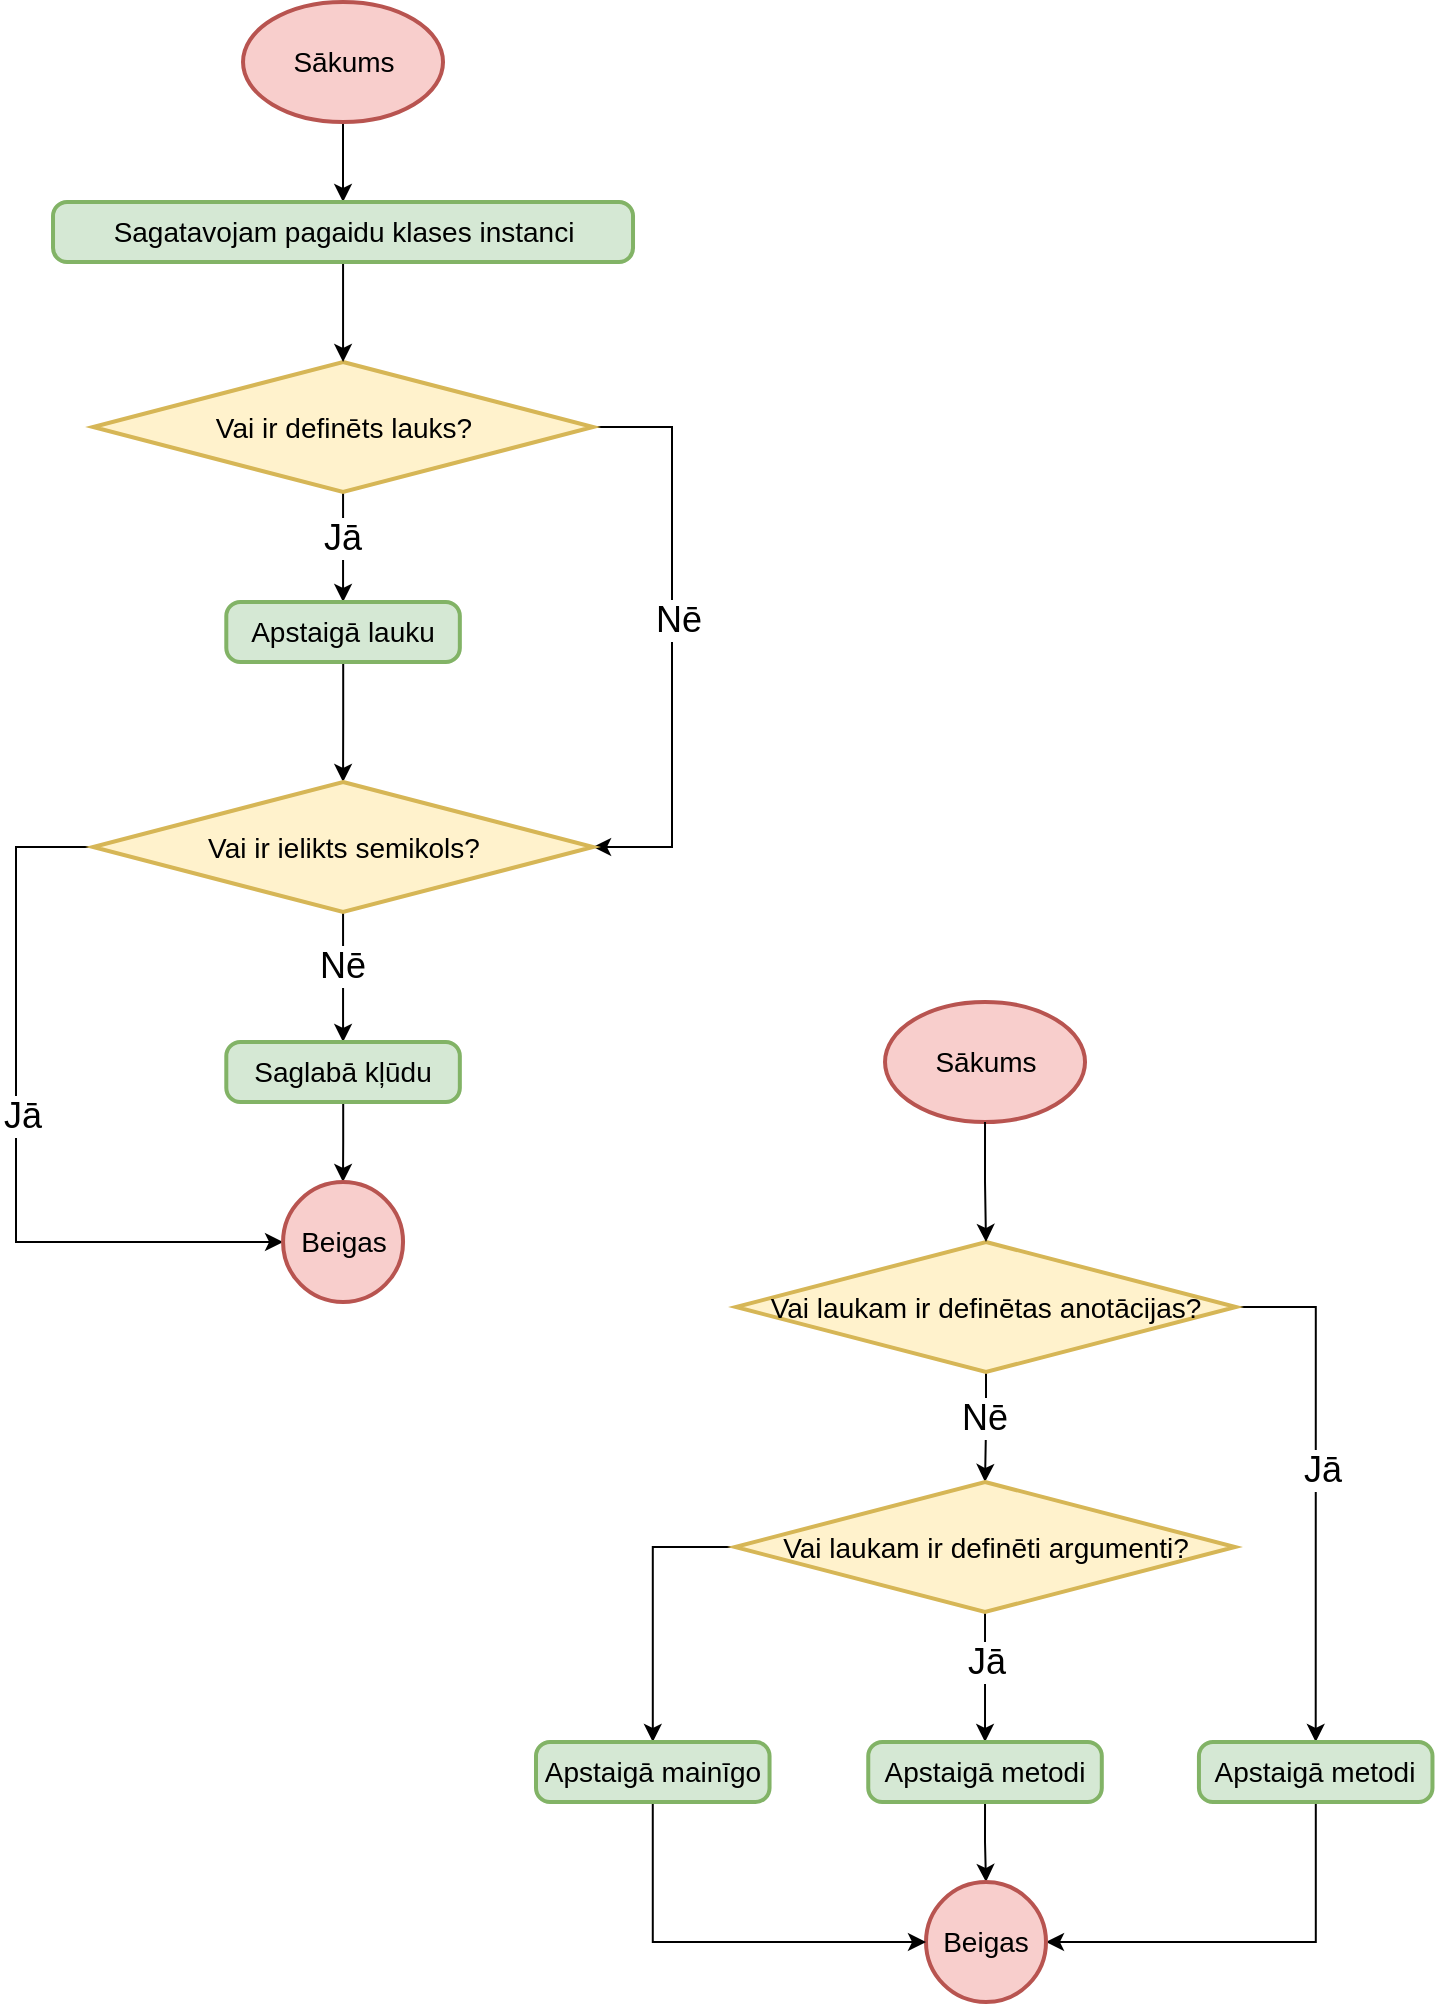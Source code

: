 <mxfile version="15.4.0" type="device" pages="5"><diagram id="VfpkeYaBRpsjUChvsiUq" name="Lauka kompilēsana"><mxGraphModel dx="-1978" dy="822" grid="1" gridSize="10" guides="1" tooltips="1" connect="1" arrows="1" fold="1" page="1" pageScale="1" pageWidth="850" pageHeight="1100" math="0" shadow="0"><root><mxCell id="N8_W17MUx0Ws4Tv6fF7U-0"/><mxCell id="N8_W17MUx0Ws4Tv6fF7U-1" parent="N8_W17MUx0Ws4Tv6fF7U-0"/><mxCell id="IYj_dqUAgwIzkXClcTaX-0" style="edgeStyle=orthogonalEdgeStyle;rounded=0;orthogonalLoop=1;jettySize=auto;html=1;entryX=0.5;entryY=0;entryDx=0;entryDy=0;" parent="N8_W17MUx0Ws4Tv6fF7U-1" source="IYj_dqUAgwIzkXClcTaX-1" target="IYj_dqUAgwIzkXClcTaX-9" edge="1"><mxGeometry relative="1" as="geometry"><mxPoint x="3618.5" y="130" as="targetPoint"/></mxGeometry></mxCell><mxCell id="IYj_dqUAgwIzkXClcTaX-1" value="Sākums" style="strokeWidth=2;html=1;shape=mxgraph.flowchart.start_1;whiteSpace=wrap;fontSize=14;fillColor=#f8cecc;strokeColor=#b85450;" parent="N8_W17MUx0Ws4Tv6fF7U-1" vertex="1"><mxGeometry x="3573.51" y="30" width="100" height="60" as="geometry"/></mxCell><mxCell id="IYj_dqUAgwIzkXClcTaX-2" style="edgeStyle=orthogonalEdgeStyle;rounded=0;orthogonalLoop=1;jettySize=auto;html=1;exitX=1;exitY=0.5;exitDx=0;exitDy=0;exitPerimeter=0;entryX=1;entryY=0.5;entryDx=0;entryDy=0;entryPerimeter=0;" parent="N8_W17MUx0Ws4Tv6fF7U-1" source="IYj_dqUAgwIzkXClcTaX-6" target="IYj_dqUAgwIzkXClcTaX-25" edge="1"><mxGeometry relative="1" as="geometry"><mxPoint x="3788.385" y="290" as="targetPoint"/><Array as="points"><mxPoint x="3788" y="243"/><mxPoint x="3788" y="453"/></Array></mxGeometry></mxCell><mxCell id="IYj_dqUAgwIzkXClcTaX-3" value="&lt;font style=&quot;font-size: 18px&quot;&gt;Nē&lt;/font&gt;" style="edgeLabel;html=1;align=center;verticalAlign=middle;resizable=0;points=[];" parent="IYj_dqUAgwIzkXClcTaX-2" vertex="1" connectable="0"><mxGeometry x="-0.069" y="1" relative="1" as="geometry"><mxPoint x="2" y="1" as="offset"/></mxGeometry></mxCell><mxCell id="IYj_dqUAgwIzkXClcTaX-4" style="edgeStyle=orthogonalEdgeStyle;rounded=0;orthogonalLoop=1;jettySize=auto;html=1;entryX=0.5;entryY=0;entryDx=0;entryDy=0;exitX=0.5;exitY=1;exitDx=0;exitDy=0;exitPerimeter=0;" parent="N8_W17MUx0Ws4Tv6fF7U-1" source="IYj_dqUAgwIzkXClcTaX-6" target="IYj_dqUAgwIzkXClcTaX-15" edge="1"><mxGeometry relative="1" as="geometry"><mxPoint x="3623.52" y="370" as="targetPoint"/></mxGeometry></mxCell><mxCell id="IYj_dqUAgwIzkXClcTaX-5" value="&lt;font style=&quot;font-size: 18px&quot;&gt;Jā&lt;/font&gt;" style="edgeLabel;html=1;align=center;verticalAlign=middle;resizable=0;points=[];" parent="IYj_dqUAgwIzkXClcTaX-4" vertex="1" connectable="0"><mxGeometry x="-0.307" y="-2" relative="1" as="geometry"><mxPoint x="1" y="4" as="offset"/></mxGeometry></mxCell><mxCell id="IYj_dqUAgwIzkXClcTaX-6" value="Vai ir definēts lauks?" style="strokeWidth=2;html=1;shape=mxgraph.flowchart.decision;whiteSpace=wrap;fontSize=14;fillColor=#fff2cc;strokeColor=#d6b656;" parent="N8_W17MUx0Ws4Tv6fF7U-1" vertex="1"><mxGeometry x="3498.53" y="210" width="250" height="65" as="geometry"/></mxCell><mxCell id="IYj_dqUAgwIzkXClcTaX-8" style="edgeStyle=orthogonalEdgeStyle;rounded=0;orthogonalLoop=1;jettySize=auto;html=1;entryX=0.5;entryY=0;entryDx=0;entryDy=0;fontSize=18;entryPerimeter=0;" parent="N8_W17MUx0Ws4Tv6fF7U-1" source="IYj_dqUAgwIzkXClcTaX-9" target="IYj_dqUAgwIzkXClcTaX-6" edge="1"><mxGeometry relative="1" as="geometry"><mxPoint x="3623.515" y="210" as="targetPoint"/></mxGeometry></mxCell><mxCell id="IYj_dqUAgwIzkXClcTaX-9" value="Sagatavojam pagaidu klases instanci" style="rounded=1;whiteSpace=wrap;html=1;absoluteArcSize=1;arcSize=14;strokeWidth=2;fontSize=14;fillColor=#d5e8d4;strokeColor=#82b366;" parent="N8_W17MUx0Ws4Tv6fF7U-1" vertex="1"><mxGeometry x="3478.51" y="130" width="290" height="30" as="geometry"/></mxCell><mxCell id="IYj_dqUAgwIzkXClcTaX-14" style="edgeStyle=orthogonalEdgeStyle;rounded=0;orthogonalLoop=1;jettySize=auto;html=1;entryX=0.5;entryY=0;entryDx=0;entryDy=0;fontSize=18;entryPerimeter=0;" parent="N8_W17MUx0Ws4Tv6fF7U-1" source="IYj_dqUAgwIzkXClcTaX-15" target="IYj_dqUAgwIzkXClcTaX-25" edge="1"><mxGeometry relative="1" as="geometry"><mxPoint x="3623.51" y="510" as="targetPoint"/></mxGeometry></mxCell><mxCell id="IYj_dqUAgwIzkXClcTaX-15" value="Apstaigā lauku" style="rounded=1;whiteSpace=wrap;html=1;absoluteArcSize=1;arcSize=14;strokeWidth=2;fontSize=14;fillColor=#d5e8d4;strokeColor=#82b366;" parent="N8_W17MUx0Ws4Tv6fF7U-1" vertex="1"><mxGeometry x="3565.15" y="330" width="116.77" height="30" as="geometry"/></mxCell><mxCell id="IYj_dqUAgwIzkXClcTaX-21" style="edgeStyle=orthogonalEdgeStyle;rounded=0;orthogonalLoop=1;jettySize=auto;html=1;exitX=0;exitY=0.5;exitDx=0;exitDy=0;exitPerimeter=0;entryX=0;entryY=0.5;entryDx=0;entryDy=0;entryPerimeter=0;" parent="N8_W17MUx0Ws4Tv6fF7U-1" source="IYj_dqUAgwIzkXClcTaX-25" target="IYj_dqUAgwIzkXClcTaX-35" edge="1"><mxGeometry relative="1" as="geometry"><mxPoint x="3911.26" y="550" as="targetPoint"/><Array as="points"><mxPoint x="3460" y="453"/><mxPoint x="3460" y="650"/></Array></mxGeometry></mxCell><mxCell id="IYj_dqUAgwIzkXClcTaX-22" value="&lt;font style=&quot;font-size: 18px&quot;&gt;Jā&lt;/font&gt;" style="edgeLabel;html=1;align=center;verticalAlign=middle;resizable=0;points=[];" parent="IYj_dqUAgwIzkXClcTaX-21" vertex="1" connectable="0"><mxGeometry x="-0.069" y="1" relative="1" as="geometry"><mxPoint x="2" y="1" as="offset"/></mxGeometry></mxCell><mxCell id="IYj_dqUAgwIzkXClcTaX-23" style="edgeStyle=orthogonalEdgeStyle;rounded=0;orthogonalLoop=1;jettySize=auto;html=1;entryX=0.5;entryY=0;entryDx=0;entryDy=0;exitX=0.5;exitY=1;exitDx=0;exitDy=0;exitPerimeter=0;" parent="N8_W17MUx0Ws4Tv6fF7U-1" source="IYj_dqUAgwIzkXClcTaX-25" target="IYj_dqUAgwIzkXClcTaX-27" edge="1"><mxGeometry relative="1" as="geometry"><mxPoint x="3623.535" y="540" as="targetPoint"/></mxGeometry></mxCell><mxCell id="IYj_dqUAgwIzkXClcTaX-24" value="&lt;font style=&quot;font-size: 18px&quot;&gt;Nē&lt;/font&gt;" style="edgeLabel;html=1;align=center;verticalAlign=middle;resizable=0;points=[];" parent="IYj_dqUAgwIzkXClcTaX-23" vertex="1" connectable="0"><mxGeometry x="-0.307" y="-2" relative="1" as="geometry"><mxPoint x="1" y="4" as="offset"/></mxGeometry></mxCell><mxCell id="IYj_dqUAgwIzkXClcTaX-25" value="Vai ir ielikts semikols?" style="strokeWidth=2;html=1;shape=mxgraph.flowchart.decision;whiteSpace=wrap;fontSize=14;fillColor=#fff2cc;strokeColor=#d6b656;" parent="N8_W17MUx0Ws4Tv6fF7U-1" vertex="1"><mxGeometry x="3498.53" y="420" width="250" height="65" as="geometry"/></mxCell><mxCell id="ddwvF0W6HJ9DSonJFPrq-2" style="edgeStyle=orthogonalEdgeStyle;rounded=0;orthogonalLoop=1;jettySize=auto;html=1;" parent="N8_W17MUx0Ws4Tv6fF7U-1" source="IYj_dqUAgwIzkXClcTaX-27" target="IYj_dqUAgwIzkXClcTaX-35" edge="1"><mxGeometry relative="1" as="geometry"/></mxCell><mxCell id="IYj_dqUAgwIzkXClcTaX-27" value="Saglabā kļūdu" style="rounded=1;whiteSpace=wrap;html=1;absoluteArcSize=1;arcSize=14;strokeWidth=2;fontSize=14;fillColor=#d5e8d4;strokeColor=#82b366;" parent="N8_W17MUx0Ws4Tv6fF7U-1" vertex="1"><mxGeometry x="3565.15" y="550" width="116.77" height="30" as="geometry"/></mxCell><mxCell id="IYj_dqUAgwIzkXClcTaX-35" value="Beigas" style="strokeWidth=2;html=1;shape=mxgraph.flowchart.start_2;whiteSpace=wrap;fontSize=14;fillColor=#f8cecc;strokeColor=#b85450;" parent="N8_W17MUx0Ws4Tv6fF7U-1" vertex="1"><mxGeometry x="3593.53" y="620" width="60" height="60" as="geometry"/></mxCell><mxCell id="etGSh2S-BoAjLmVLvle6-0" value="Sākums" style="strokeWidth=2;html=1;shape=mxgraph.flowchart.start_1;whiteSpace=wrap;fontSize=14;fillColor=#f8cecc;strokeColor=#b85450;" parent="N8_W17MUx0Ws4Tv6fF7U-1" vertex="1"><mxGeometry x="3894.51" y="530" width="100" height="60" as="geometry"/></mxCell><mxCell id="etGSh2S-BoAjLmVLvle6-1" style="edgeStyle=orthogonalEdgeStyle;rounded=0;orthogonalLoop=1;jettySize=auto;html=1;exitX=1;exitY=0.5;exitDx=0;exitDy=0;exitPerimeter=0;entryX=0.5;entryY=0;entryDx=0;entryDy=0;" parent="N8_W17MUx0Ws4Tv6fF7U-1" source="etGSh2S-BoAjLmVLvle6-5" target="etGSh2S-BoAjLmVLvle6-9" edge="1"><mxGeometry relative="1" as="geometry"><mxPoint x="4232.73" y="780" as="targetPoint"/><Array as="points"><mxPoint x="4109.47" y="683"/></Array></mxGeometry></mxCell><mxCell id="etGSh2S-BoAjLmVLvle6-2" value="&lt;font style=&quot;font-size: 18px&quot;&gt;Jā&lt;/font&gt;" style="edgeLabel;html=1;align=center;verticalAlign=middle;resizable=0;points=[];" parent="etGSh2S-BoAjLmVLvle6-1" vertex="1" connectable="0"><mxGeometry x="-0.069" y="1" relative="1" as="geometry"><mxPoint x="2" y="1" as="offset"/></mxGeometry></mxCell><mxCell id="etGSh2S-BoAjLmVLvle6-3" style="edgeStyle=orthogonalEdgeStyle;rounded=0;orthogonalLoop=1;jettySize=auto;html=1;entryX=0.5;entryY=0;entryDx=0;entryDy=0;exitX=0.5;exitY=1;exitDx=0;exitDy=0;exitPerimeter=0;entryPerimeter=0;" parent="N8_W17MUx0Ws4Tv6fF7U-1" source="etGSh2S-BoAjLmVLvle6-5" target="etGSh2S-BoAjLmVLvle6-13" edge="1"><mxGeometry relative="1" as="geometry"><mxPoint x="3945.005" y="770" as="targetPoint"/></mxGeometry></mxCell><mxCell id="etGSh2S-BoAjLmVLvle6-4" value="&lt;font style=&quot;font-size: 18px&quot;&gt;Nē&lt;/font&gt;" style="edgeLabel;html=1;align=center;verticalAlign=middle;resizable=0;points=[];" parent="etGSh2S-BoAjLmVLvle6-3" vertex="1" connectable="0"><mxGeometry x="-0.307" y="-2" relative="1" as="geometry"><mxPoint x="1" y="4" as="offset"/></mxGeometry></mxCell><mxCell id="etGSh2S-BoAjLmVLvle6-5" value="Vai laukam ir definētas anotācijas?" style="strokeWidth=2;html=1;shape=mxgraph.flowchart.decision;whiteSpace=wrap;fontSize=14;fillColor=#fff2cc;strokeColor=#d6b656;" parent="N8_W17MUx0Ws4Tv6fF7U-1" vertex="1"><mxGeometry x="3820" y="650" width="250" height="65" as="geometry"/></mxCell><mxCell id="etGSh2S-BoAjLmVLvle6-6" style="edgeStyle=orthogonalEdgeStyle;rounded=0;orthogonalLoop=1;jettySize=auto;html=1;entryX=0.5;entryY=0;entryDx=0;entryDy=0;fontSize=18;entryPerimeter=0;exitX=0.5;exitY=1;exitDx=0;exitDy=0;exitPerimeter=0;" parent="N8_W17MUx0Ws4Tv6fF7U-1" source="etGSh2S-BoAjLmVLvle6-0" target="etGSh2S-BoAjLmVLvle6-5" edge="1"><mxGeometry relative="1" as="geometry"><mxPoint x="3944.515" y="710" as="targetPoint"/><mxPoint x="3944.53" y="660" as="sourcePoint"/></mxGeometry></mxCell><mxCell id="etGSh2S-BoAjLmVLvle6-7" style="edgeStyle=orthogonalEdgeStyle;rounded=0;orthogonalLoop=1;jettySize=auto;html=1;entryX=0.5;entryY=0;entryDx=0;entryDy=0;fontSize=18;entryPerimeter=0;exitX=0.5;exitY=1;exitDx=0;exitDy=0;" parent="N8_W17MUx0Ws4Tv6fF7U-1" source="etGSh2S-BoAjLmVLvle6-14" target="etGSh2S-BoAjLmVLvle6-10" edge="1"><mxGeometry relative="1" as="geometry"><mxPoint x="3945" y="860" as="targetPoint"/><mxPoint x="3945" y="980" as="sourcePoint"/></mxGeometry></mxCell><mxCell id="etGSh2S-BoAjLmVLvle6-8" style="edgeStyle=orthogonalEdgeStyle;rounded=0;orthogonalLoop=1;jettySize=auto;html=1;entryX=1;entryY=0.5;entryDx=0;entryDy=0;entryPerimeter=0;" parent="N8_W17MUx0Ws4Tv6fF7U-1" source="etGSh2S-BoAjLmVLvle6-9" target="etGSh2S-BoAjLmVLvle6-10" edge="1"><mxGeometry relative="1" as="geometry"><Array as="points"><mxPoint x="4110" y="1000"/></Array></mxGeometry></mxCell><mxCell id="etGSh2S-BoAjLmVLvle6-9" value="Apstaigā metodi" style="rounded=1;whiteSpace=wrap;html=1;absoluteArcSize=1;arcSize=14;strokeWidth=2;fontSize=14;fillColor=#d5e8d4;strokeColor=#82b366;" parent="N8_W17MUx0Ws4Tv6fF7U-1" vertex="1"><mxGeometry x="4051.47" y="900" width="116.77" height="30" as="geometry"/></mxCell><mxCell id="etGSh2S-BoAjLmVLvle6-10" value="Beigas" style="strokeWidth=2;html=1;shape=mxgraph.flowchart.start_2;whiteSpace=wrap;fontSize=14;fillColor=#f8cecc;strokeColor=#b85450;" parent="N8_W17MUx0Ws4Tv6fF7U-1" vertex="1"><mxGeometry x="3915.0" y="970" width="60" height="60" as="geometry"/></mxCell><mxCell id="etGSh2S-BoAjLmVLvle6-11" style="edgeStyle=orthogonalEdgeStyle;rounded=0;orthogonalLoop=1;jettySize=auto;html=1;entryX=0.5;entryY=0;entryDx=0;entryDy=0;" parent="N8_W17MUx0Ws4Tv6fF7U-1" source="etGSh2S-BoAjLmVLvle6-13" target="etGSh2S-BoAjLmVLvle6-14" edge="1"><mxGeometry relative="1" as="geometry"/></mxCell><mxCell id="etGSh2S-BoAjLmVLvle6-12" style="edgeStyle=orthogonalEdgeStyle;rounded=0;orthogonalLoop=1;jettySize=auto;html=1;exitX=0;exitY=0.5;exitDx=0;exitDy=0;exitPerimeter=0;" parent="N8_W17MUx0Ws4Tv6fF7U-1" source="etGSh2S-BoAjLmVLvle6-13" target="etGSh2S-BoAjLmVLvle6-17" edge="1"><mxGeometry relative="1" as="geometry"/></mxCell><mxCell id="etGSh2S-BoAjLmVLvle6-13" value="Vai laukam ir definēti argumenti?" style="strokeWidth=2;html=1;shape=mxgraph.flowchart.decision;whiteSpace=wrap;fontSize=14;fillColor=#fff2cc;strokeColor=#d6b656;" parent="N8_W17MUx0Ws4Tv6fF7U-1" vertex="1"><mxGeometry x="3819.51" y="770" width="250" height="65" as="geometry"/></mxCell><mxCell id="etGSh2S-BoAjLmVLvle6-14" value="Apstaigā metodi" style="rounded=1;whiteSpace=wrap;html=1;absoluteArcSize=1;arcSize=14;strokeWidth=2;fontSize=14;fillColor=#d5e8d4;strokeColor=#82b366;" parent="N8_W17MUx0Ws4Tv6fF7U-1" vertex="1"><mxGeometry x="3886.13" y="900" width="116.77" height="30" as="geometry"/></mxCell><mxCell id="etGSh2S-BoAjLmVLvle6-15" value="&lt;font style=&quot;font-size: 18px&quot;&gt;Jā&lt;/font&gt;" style="edgeLabel;html=1;align=center;verticalAlign=middle;resizable=0;points=[];" parent="N8_W17MUx0Ws4Tv6fF7U-1" vertex="1" connectable="0"><mxGeometry x="3944.509" y="860.001" as="geometry"/></mxCell><mxCell id="etGSh2S-BoAjLmVLvle6-16" style="edgeStyle=orthogonalEdgeStyle;rounded=0;orthogonalLoop=1;jettySize=auto;html=1;exitX=0.5;exitY=1;exitDx=0;exitDy=0;entryX=0;entryY=0.5;entryDx=0;entryDy=0;entryPerimeter=0;" parent="N8_W17MUx0Ws4Tv6fF7U-1" source="etGSh2S-BoAjLmVLvle6-17" target="etGSh2S-BoAjLmVLvle6-10" edge="1"><mxGeometry relative="1" as="geometry"/></mxCell><mxCell id="etGSh2S-BoAjLmVLvle6-17" value="Apstaigā mainīgo" style="rounded=1;whiteSpace=wrap;html=1;absoluteArcSize=1;arcSize=14;strokeWidth=2;fontSize=14;fillColor=#d5e8d4;strokeColor=#82b366;" parent="N8_W17MUx0Ws4Tv6fF7U-1" vertex="1"><mxGeometry x="3720.0" y="900" width="116.77" height="30" as="geometry"/></mxCell></root></mxGraphModel></diagram><diagram id="cCYRJ-Gdk_vwt4dx-m6j" name="Mainīgā kompilēšana"><mxGraphModel dx="-2376" dy="592" grid="1" gridSize="10" guides="1" tooltips="1" connect="1" arrows="1" fold="1" page="1" pageScale="1" pageWidth="850" pageHeight="1100" math="0" shadow="0"><root><mxCell id="tSKxC5YBfHMyLhyc6uKq-0"/><mxCell id="tSKxC5YBfHMyLhyc6uKq-1" parent="tSKxC5YBfHMyLhyc6uKq-0"/><mxCell id="SIXrwaPNDsJRimVEW6FB-0" style="edgeStyle=orthogonalEdgeStyle;rounded=0;orthogonalLoop=1;jettySize=auto;html=1;entryX=0.5;entryY=0;entryDx=0;entryDy=0;" parent="tSKxC5YBfHMyLhyc6uKq-1" source="SIXrwaPNDsJRimVEW6FB-1" target="SIXrwaPNDsJRimVEW6FB-8" edge="1"><mxGeometry relative="1" as="geometry"><mxPoint x="3748.5" y="150" as="targetPoint"/></mxGeometry></mxCell><mxCell id="SIXrwaPNDsJRimVEW6FB-1" value="Sākums" style="strokeWidth=2;html=1;shape=mxgraph.flowchart.start_1;whiteSpace=wrap;fontSize=14;fillColor=#f8cecc;strokeColor=#b85450;" parent="tSKxC5YBfHMyLhyc6uKq-1" vertex="1"><mxGeometry x="3703.51" y="50" width="100" height="60" as="geometry"/></mxCell><mxCell id="SIXrwaPNDsJRimVEW6FB-2" style="edgeStyle=orthogonalEdgeStyle;rounded=0;orthogonalLoop=1;jettySize=auto;html=1;exitX=1;exitY=0.5;exitDx=0;exitDy=0;exitPerimeter=0;entryX=0.5;entryY=0;entryDx=0;entryDy=0;" parent="tSKxC5YBfHMyLhyc6uKq-1" source="SIXrwaPNDsJRimVEW6FB-6" target="SIXrwaPNDsJRimVEW6FB-12" edge="1"><mxGeometry relative="1" as="geometry"><mxPoint x="4041.26" y="360" as="targetPoint"/><Array as="points"><mxPoint x="3984" y="263"/></Array></mxGeometry></mxCell><mxCell id="SIXrwaPNDsJRimVEW6FB-3" value="&lt;font style=&quot;font-size: 18px&quot;&gt;Jā&lt;/font&gt;" style="edgeLabel;html=1;align=center;verticalAlign=middle;resizable=0;points=[];" parent="SIXrwaPNDsJRimVEW6FB-2" vertex="1" connectable="0"><mxGeometry x="-0.069" y="1" relative="1" as="geometry"><mxPoint x="2" y="1" as="offset"/></mxGeometry></mxCell><mxCell id="SIXrwaPNDsJRimVEW6FB-4" style="edgeStyle=orthogonalEdgeStyle;rounded=0;orthogonalLoop=1;jettySize=auto;html=1;entryX=0.5;entryY=0;entryDx=0;entryDy=0;exitX=0.5;exitY=1;exitDx=0;exitDy=0;exitPerimeter=0;entryPerimeter=0;" parent="tSKxC5YBfHMyLhyc6uKq-1" source="SIXrwaPNDsJRimVEW6FB-6" target="SIXrwaPNDsJRimVEW6FB-17" edge="1"><mxGeometry relative="1" as="geometry"><mxPoint x="3753.535" y="350" as="targetPoint"/></mxGeometry></mxCell><mxCell id="SIXrwaPNDsJRimVEW6FB-5" value="&lt;font style=&quot;font-size: 18px&quot;&gt;Nē&lt;/font&gt;" style="edgeLabel;html=1;align=center;verticalAlign=middle;resizable=0;points=[];" parent="SIXrwaPNDsJRimVEW6FB-4" vertex="1" connectable="0"><mxGeometry x="-0.307" y="-2" relative="1" as="geometry"><mxPoint x="1" y="4" as="offset"/></mxGeometry></mxCell><mxCell id="SIXrwaPNDsJRimVEW6FB-6" value="Vai mainīgajam ir aizsardzība" style="strokeWidth=2;html=1;shape=mxgraph.flowchart.decision;whiteSpace=wrap;fontSize=14;fillColor=#fff2cc;strokeColor=#d6b656;" parent="tSKxC5YBfHMyLhyc6uKq-1" vertex="1"><mxGeometry x="3628.53" y="230" width="250" height="65" as="geometry"/></mxCell><mxCell id="SIXrwaPNDsJRimVEW6FB-7" style="edgeStyle=orthogonalEdgeStyle;rounded=0;orthogonalLoop=1;jettySize=auto;html=1;entryX=0.5;entryY=0;entryDx=0;entryDy=0;fontSize=18;entryPerimeter=0;" parent="tSKxC5YBfHMyLhyc6uKq-1" source="SIXrwaPNDsJRimVEW6FB-8" target="SIXrwaPNDsJRimVEW6FB-6" edge="1"><mxGeometry relative="1" as="geometry"><mxPoint x="3753.515" y="230" as="targetPoint"/></mxGeometry></mxCell><mxCell id="SIXrwaPNDsJRimVEW6FB-8" value="Sagatavojam pagaidu mainīgā instanci" style="rounded=1;whiteSpace=wrap;html=1;absoluteArcSize=1;arcSize=14;strokeWidth=2;fontSize=14;fillColor=#d5e8d4;strokeColor=#82b366;" parent="tSKxC5YBfHMyLhyc6uKq-1" vertex="1"><mxGeometry x="3608.51" y="150" width="290" height="30" as="geometry"/></mxCell><mxCell id="SIXrwaPNDsJRimVEW6FB-11" style="edgeStyle=orthogonalEdgeStyle;rounded=0;orthogonalLoop=1;jettySize=auto;html=1;entryX=0.5;entryY=0;entryDx=0;entryDy=0;entryPerimeter=0;exitX=0.5;exitY=1;exitDx=0;exitDy=0;" parent="tSKxC5YBfHMyLhyc6uKq-1" source="SIXrwaPNDsJRimVEW6FB-12" target="SIXrwaPNDsJRimVEW6FB-17" edge="1"><mxGeometry relative="1" as="geometry"><Array as="points"><mxPoint x="3984" y="360"/><mxPoint x="3754" y="360"/></Array><mxPoint x="3984" y="350" as="sourcePoint"/></mxGeometry></mxCell><mxCell id="SIXrwaPNDsJRimVEW6FB-12" value="Mainīgajā saglabā aizsardzību" style="rounded=1;whiteSpace=wrap;html=1;absoluteArcSize=1;arcSize=14;strokeWidth=2;fontSize=14;fillColor=#d5e8d4;strokeColor=#82b366;" parent="tSKxC5YBfHMyLhyc6uKq-1" vertex="1"><mxGeometry x="3878.53" y="310" width="210" height="30" as="geometry"/></mxCell><mxCell id="SIXrwaPNDsJRimVEW6FB-13" style="edgeStyle=orthogonalEdgeStyle;rounded=0;orthogonalLoop=1;jettySize=auto;html=1;exitX=1;exitY=0.5;exitDx=0;exitDy=0;exitPerimeter=0;entryX=0.5;entryY=0;entryDx=0;entryDy=0;" parent="tSKxC5YBfHMyLhyc6uKq-1" source="SIXrwaPNDsJRimVEW6FB-17" target="SIXrwaPNDsJRimVEW6FB-21" edge="1"><mxGeometry relative="1" as="geometry"><mxPoint x="4041.26" y="570" as="targetPoint"/><Array as="points"><mxPoint x="4098" y="413"/></Array></mxGeometry></mxCell><mxCell id="SIXrwaPNDsJRimVEW6FB-14" value="&lt;font style=&quot;font-size: 18px&quot;&gt;Nē&lt;/font&gt;" style="edgeLabel;html=1;align=center;verticalAlign=middle;resizable=0;points=[];" parent="SIXrwaPNDsJRimVEW6FB-13" vertex="1" connectable="0"><mxGeometry x="-0.069" y="1" relative="1" as="geometry"><mxPoint x="2" y="1" as="offset"/></mxGeometry></mxCell><mxCell id="SIXrwaPNDsJRimVEW6FB-15" style="edgeStyle=orthogonalEdgeStyle;rounded=0;orthogonalLoop=1;jettySize=auto;html=1;entryX=0.5;entryY=0;entryDx=0;entryDy=0;exitX=0.5;exitY=1;exitDx=0;exitDy=0;exitPerimeter=0;entryPerimeter=0;" parent="tSKxC5YBfHMyLhyc6uKq-1" source="SIXrwaPNDsJRimVEW6FB-17" target="cN81WGP_4U2iu7VfM94p-0" edge="1"><mxGeometry relative="1" as="geometry"><mxPoint x="3753.535" y="520" as="targetPoint"/></mxGeometry></mxCell><mxCell id="SIXrwaPNDsJRimVEW6FB-16" value="&lt;font style=&quot;font-size: 18px&quot;&gt;Jā&lt;/font&gt;" style="edgeLabel;html=1;align=center;verticalAlign=middle;resizable=0;points=[];" parent="SIXrwaPNDsJRimVEW6FB-15" vertex="1" connectable="0"><mxGeometry x="-0.307" y="-2" relative="1" as="geometry"><mxPoint x="1" y="4" as="offset"/></mxGeometry></mxCell><mxCell id="SIXrwaPNDsJRimVEW6FB-17" value="Vai mainīgajam ir definēts datu tips un/vai vārds?" style="strokeWidth=2;html=1;shape=mxgraph.flowchart.decision;whiteSpace=wrap;fontSize=14;fillColor=#fff2cc;strokeColor=#d6b656;" parent="tSKxC5YBfHMyLhyc6uKq-1" vertex="1"><mxGeometry x="3628.51" y="380" width="250" height="65" as="geometry"/></mxCell><mxCell id="SIXrwaPNDsJRimVEW6FB-18" style="edgeStyle=orthogonalEdgeStyle;rounded=0;orthogonalLoop=1;jettySize=auto;html=1;entryX=0.5;entryY=0;entryDx=0;entryDy=0;" parent="tSKxC5YBfHMyLhyc6uKq-1" target="cN81WGP_4U2iu7VfM94p-3" edge="1"><mxGeometry relative="1" as="geometry"><mxPoint x="3753.6" y="550" as="sourcePoint"/></mxGeometry></mxCell><mxCell id="SIXrwaPNDsJRimVEW6FB-20" style="edgeStyle=orthogonalEdgeStyle;rounded=0;orthogonalLoop=1;jettySize=auto;html=1;entryX=1;entryY=0.5;entryDx=0;entryDy=0;exitX=0.5;exitY=1;exitDx=0;exitDy=0;" parent="tSKxC5YBfHMyLhyc6uKq-1" source="SIXrwaPNDsJRimVEW6FB-21" target="SIXrwaPNDsJRimVEW6FB-23" edge="1"><mxGeometry relative="1" as="geometry"/></mxCell><mxCell id="SIXrwaPNDsJRimVEW6FB-21" value="Saglabā kļūdu" style="rounded=1;whiteSpace=wrap;html=1;absoluteArcSize=1;arcSize=14;strokeWidth=2;fontSize=14;fillColor=#d5e8d4;strokeColor=#82b366;" parent="tSKxC5YBfHMyLhyc6uKq-1" vertex="1"><mxGeometry x="4040.0" y="700" width="116.77" height="30" as="geometry"/></mxCell><mxCell id="SIXrwaPNDsJRimVEW6FB-22" style="edgeStyle=orthogonalEdgeStyle;rounded=0;orthogonalLoop=1;jettySize=auto;html=1;entryX=0.5;entryY=0;entryDx=0;entryDy=0;entryPerimeter=0;" parent="tSKxC5YBfHMyLhyc6uKq-1" source="SIXrwaPNDsJRimVEW6FB-23" target="SIXrwaPNDsJRimVEW6FB-24" edge="1"><mxGeometry relative="1" as="geometry"/></mxCell><mxCell id="SIXrwaPNDsJRimVEW6FB-23" value="Klasē saglabājam mainīgo" style="rounded=1;whiteSpace=wrap;html=1;absoluteArcSize=1;arcSize=14;strokeWidth=2;fontSize=14;fillColor=#d5e8d4;strokeColor=#82b366;" parent="tSKxC5YBfHMyLhyc6uKq-1" vertex="1"><mxGeometry x="3653.53" y="920" width="200" height="30" as="geometry"/></mxCell><mxCell id="SIXrwaPNDsJRimVEW6FB-24" value="Beigas" style="strokeWidth=2;html=1;shape=mxgraph.flowchart.start_2;whiteSpace=wrap;fontSize=14;fillColor=#f8cecc;strokeColor=#b85450;" parent="tSKxC5YBfHMyLhyc6uKq-1" vertex="1"><mxGeometry x="3723.53" y="990" width="60" height="60" as="geometry"/></mxCell><mxCell id="cN81WGP_4U2iu7VfM94p-10" style="edgeStyle=orthogonalEdgeStyle;rounded=0;orthogonalLoop=1;jettySize=auto;html=1;entryX=0.5;entryY=0;entryDx=0;entryDy=0;" parent="tSKxC5YBfHMyLhyc6uKq-1" source="cN81WGP_4U2iu7VfM94p-0" target="cN81WGP_4U2iu7VfM94p-9" edge="1"><mxGeometry relative="1" as="geometry"/></mxCell><mxCell id="cN81WGP_4U2iu7VfM94p-0" value="Vai mainīgajam ir definēts datu tips?" style="strokeWidth=2;html=1;shape=mxgraph.flowchart.decision;whiteSpace=wrap;fontSize=14;fillColor=#fff2cc;strokeColor=#d6b656;" parent="tSKxC5YBfHMyLhyc6uKq-1" vertex="1"><mxGeometry x="3628.53" y="502.5" width="250" height="65" as="geometry"/></mxCell><mxCell id="cN81WGP_4U2iu7VfM94p-7" style="edgeStyle=orthogonalEdgeStyle;rounded=0;orthogonalLoop=1;jettySize=auto;html=1;entryX=0.5;entryY=0;entryDx=0;entryDy=0;" parent="tSKxC5YBfHMyLhyc6uKq-1" source="cN81WGP_4U2iu7VfM94p-2" target="cN81WGP_4U2iu7VfM94p-6" edge="1"><mxGeometry relative="1" as="geometry"/></mxCell><mxCell id="cN81WGP_4U2iu7VfM94p-16" style="edgeStyle=orthogonalEdgeStyle;rounded=0;orthogonalLoop=1;jettySize=auto;html=1;" parent="tSKxC5YBfHMyLhyc6uKq-1" source="cN81WGP_4U2iu7VfM94p-2" target="cN81WGP_4U2iu7VfM94p-15" edge="1"><mxGeometry relative="1" as="geometry"/></mxCell><mxCell id="cN81WGP_4U2iu7VfM94p-2" value="Vai mainīgajam ir definēts vārds?" style="strokeWidth=2;html=1;shape=mxgraph.flowchart.decision;whiteSpace=wrap;fontSize=14;fillColor=#fff2cc;strokeColor=#d6b656;" parent="tSKxC5YBfHMyLhyc6uKq-1" vertex="1"><mxGeometry x="3628.51" y="710" width="250" height="65" as="geometry"/></mxCell><mxCell id="cN81WGP_4U2iu7VfM94p-5" style="edgeStyle=orthogonalEdgeStyle;rounded=0;orthogonalLoop=1;jettySize=auto;html=1;entryX=0.5;entryY=0;entryDx=0;entryDy=0;entryPerimeter=0;" parent="tSKxC5YBfHMyLhyc6uKq-1" source="cN81WGP_4U2iu7VfM94p-3" target="cN81WGP_4U2iu7VfM94p-2" edge="1"><mxGeometry relative="1" as="geometry"/></mxCell><mxCell id="cN81WGP_4U2iu7VfM94p-3" value="Apstaigā datu tipu" style="rounded=1;whiteSpace=wrap;html=1;absoluteArcSize=1;arcSize=14;strokeWidth=2;fontSize=14;fillColor=#d5e8d4;strokeColor=#82b366;" parent="tSKxC5YBfHMyLhyc6uKq-1" vertex="1"><mxGeometry x="3695.12" y="630" width="116.77" height="30" as="geometry"/></mxCell><mxCell id="cN81WGP_4U2iu7VfM94p-4" value="&lt;font style=&quot;font-size: 18px&quot;&gt;Jā&lt;/font&gt;" style="edgeLabel;html=1;align=center;verticalAlign=middle;resizable=0;points=[];" parent="tSKxC5YBfHMyLhyc6uKq-1" vertex="1" connectable="0"><mxGeometry x="3752.507" y="591.001" as="geometry"/></mxCell><mxCell id="cN81WGP_4U2iu7VfM94p-8" style="edgeStyle=orthogonalEdgeStyle;rounded=0;orthogonalLoop=1;jettySize=auto;html=1;entryX=0.5;entryY=0;entryDx=0;entryDy=0;" parent="tSKxC5YBfHMyLhyc6uKq-1" source="cN81WGP_4U2iu7VfM94p-6" target="SIXrwaPNDsJRimVEW6FB-23" edge="1"><mxGeometry relative="1" as="geometry"/></mxCell><mxCell id="cN81WGP_4U2iu7VfM94p-6" value="Apstaigā mainīgā vārdu" style="rounded=1;whiteSpace=wrap;html=1;absoluteArcSize=1;arcSize=14;strokeWidth=2;fontSize=14;fillColor=#d5e8d4;strokeColor=#82b366;" parent="tSKxC5YBfHMyLhyc6uKq-1" vertex="1"><mxGeometry x="3676.11" y="830" width="154.85" height="30" as="geometry"/></mxCell><mxCell id="cN81WGP_4U2iu7VfM94p-11" style="edgeStyle=orthogonalEdgeStyle;rounded=0;orthogonalLoop=1;jettySize=auto;html=1;entryX=0.5;entryY=0;entryDx=0;entryDy=0;entryPerimeter=0;exitX=0.5;exitY=1;exitDx=0;exitDy=0;" parent="tSKxC5YBfHMyLhyc6uKq-1" source="cN81WGP_4U2iu7VfM94p-9" target="cN81WGP_4U2iu7VfM94p-2" edge="1"><mxGeometry relative="1" as="geometry"><Array as="points"><mxPoint x="3957" y="690"/><mxPoint x="3754" y="690"/></Array></mxGeometry></mxCell><mxCell id="cN81WGP_4U2iu7VfM94p-9" value="Saglabā kļūdu" style="rounded=1;whiteSpace=wrap;html=1;absoluteArcSize=1;arcSize=14;strokeWidth=2;fontSize=14;fillColor=#d5e8d4;strokeColor=#82b366;" parent="tSKxC5YBfHMyLhyc6uKq-1" vertex="1"><mxGeometry x="3898.51" y="630" width="116.77" height="30" as="geometry"/></mxCell><mxCell id="cN81WGP_4U2iu7VfM94p-12" value="&lt;font style=&quot;font-size: 18px&quot;&gt;Jā&lt;/font&gt;" style="edgeLabel;html=1;align=center;verticalAlign=middle;resizable=0;points=[];" parent="tSKxC5YBfHMyLhyc6uKq-1" vertex="1" connectable="0"><mxGeometry x="3752.507" y="800.001" as="geometry"/></mxCell><mxCell id="cN81WGP_4U2iu7VfM94p-14" value="&lt;font style=&quot;font-size: 18px&quot;&gt;Nē&lt;/font&gt;" style="edgeLabel;html=1;align=center;verticalAlign=middle;resizable=0;points=[];" parent="tSKxC5YBfHMyLhyc6uKq-1" vertex="1" connectable="0"><mxGeometry x="3920" y="535" as="geometry"/></mxCell><mxCell id="cN81WGP_4U2iu7VfM94p-17" style="edgeStyle=orthogonalEdgeStyle;rounded=0;orthogonalLoop=1;jettySize=auto;html=1;entryX=0.5;entryY=0;entryDx=0;entryDy=0;" parent="tSKxC5YBfHMyLhyc6uKq-1" source="cN81WGP_4U2iu7VfM94p-15" target="SIXrwaPNDsJRimVEW6FB-23" edge="1"><mxGeometry relative="1" as="geometry"><Array as="points"><mxPoint x="3957" y="900"/><mxPoint x="3754" y="900"/></Array></mxGeometry></mxCell><mxCell id="cN81WGP_4U2iu7VfM94p-15" value="Saglabā kļūdu" style="rounded=1;whiteSpace=wrap;html=1;absoluteArcSize=1;arcSize=14;strokeWidth=2;fontSize=14;fillColor=#d5e8d4;strokeColor=#82b366;" parent="tSKxC5YBfHMyLhyc6uKq-1" vertex="1"><mxGeometry x="3898.51" y="830" width="116.77" height="30" as="geometry"/></mxCell><mxCell id="cN81WGP_4U2iu7VfM94p-18" value="&lt;font style=&quot;font-size: 18px&quot;&gt;Nē&lt;/font&gt;" style="edgeLabel;html=1;align=center;verticalAlign=middle;resizable=0;points=[];" parent="tSKxC5YBfHMyLhyc6uKq-1" vertex="1" connectable="0"><mxGeometry x="3920" y="742.5" as="geometry"/></mxCell></root></mxGraphModel></diagram><diagram id="cHMu_OTYDeKu39qhzpDu" name="Mainīgā/Argumenta datu tipa kompilēšana"><mxGraphModel dx="-1978" dy="822" grid="1" gridSize="10" guides="1" tooltips="1" connect="1" arrows="1" fold="1" page="1" pageScale="1" pageWidth="850" pageHeight="1100" math="0" shadow="0"><root><mxCell id="6In_YbHk3WovcrS6kAAf-0"/><mxCell id="6In_YbHk3WovcrS6kAAf-1" parent="6In_YbHk3WovcrS6kAAf-0"/><mxCell id="WijX4DO2Afg2-C8lAf_5-0" style="edgeStyle=orthogonalEdgeStyle;rounded=0;orthogonalLoop=1;jettySize=auto;html=1;entryX=0.5;entryY=0;entryDx=0;entryDy=0;" parent="6In_YbHk3WovcrS6kAAf-1" source="WijX4DO2Afg2-C8lAf_5-1" target="WijX4DO2Afg2-C8lAf_5-8" edge="1"><mxGeometry relative="1" as="geometry"><mxPoint x="3729.97" y="150" as="targetPoint"/></mxGeometry></mxCell><mxCell id="WijX4DO2Afg2-C8lAf_5-1" value="Sākums" style="strokeWidth=2;html=1;shape=mxgraph.flowchart.start_1;whiteSpace=wrap;fontSize=14;fillColor=#f8cecc;strokeColor=#b85450;" parent="6In_YbHk3WovcrS6kAAf-1" vertex="1"><mxGeometry x="3684.98" y="50" width="100" height="60" as="geometry"/></mxCell><mxCell id="WijX4DO2Afg2-C8lAf_5-2" style="edgeStyle=orthogonalEdgeStyle;rounded=0;orthogonalLoop=1;jettySize=auto;html=1;exitX=1;exitY=0.5;exitDx=0;exitDy=0;exitPerimeter=0;entryX=0.5;entryY=0;entryDx=0;entryDy=0;" parent="6In_YbHk3WovcrS6kAAf-1" source="WijX4DO2Afg2-C8lAf_5-6" target="WijX4DO2Afg2-C8lAf_5-10" edge="1"><mxGeometry relative="1" as="geometry"><mxPoint x="4022.73" y="360" as="targetPoint"/><Array as="points"><mxPoint x="3940" y="263"/></Array></mxGeometry></mxCell><mxCell id="WijX4DO2Afg2-C8lAf_5-3" value="&lt;font style=&quot;font-size: 18px&quot;&gt;Jā&lt;/font&gt;" style="edgeLabel;html=1;align=center;verticalAlign=middle;resizable=0;points=[];" parent="WijX4DO2Afg2-C8lAf_5-2" vertex="1" connectable="0"><mxGeometry x="-0.069" y="1" relative="1" as="geometry"><mxPoint x="2" y="1" as="offset"/></mxGeometry></mxCell><mxCell id="WijX4DO2Afg2-C8lAf_5-4" style="edgeStyle=orthogonalEdgeStyle;rounded=0;orthogonalLoop=1;jettySize=auto;html=1;entryX=0.5;entryY=0;entryDx=0;entryDy=0;exitX=0.5;exitY=1;exitDx=0;exitDy=0;exitPerimeter=0;entryPerimeter=0;" parent="6In_YbHk3WovcrS6kAAf-1" source="WijX4DO2Afg2-C8lAf_5-6" target="WijX4DO2Afg2-C8lAf_5-21" edge="1"><mxGeometry relative="1" as="geometry"><mxPoint x="3734.98" y="380" as="targetPoint"/></mxGeometry></mxCell><mxCell id="WijX4DO2Afg2-C8lAf_5-5" value="&lt;font style=&quot;font-size: 18px&quot;&gt;Nē&lt;/font&gt;" style="edgeLabel;html=1;align=center;verticalAlign=middle;resizable=0;points=[];" parent="WijX4DO2Afg2-C8lAf_5-4" vertex="1" connectable="0"><mxGeometry x="-0.307" y="-2" relative="1" as="geometry"><mxPoint x="1" y="4" as="offset"/></mxGeometry></mxCell><mxCell id="WijX4DO2Afg2-C8lAf_5-6" value="Vai mainīgā datu tips ir &quot;void&quot;, vai nepieņemams datu tips?" style="strokeWidth=2;html=1;shape=mxgraph.flowchart.decision;whiteSpace=wrap;fontSize=14;fillColor=#fff2cc;strokeColor=#d6b656;" parent="6In_YbHk3WovcrS6kAAf-1" vertex="1"><mxGeometry x="3610" y="230" width="250" height="65" as="geometry"/></mxCell><mxCell id="WijX4DO2Afg2-C8lAf_5-7" style="edgeStyle=orthogonalEdgeStyle;rounded=0;orthogonalLoop=1;jettySize=auto;html=1;entryX=0.5;entryY=0;entryDx=0;entryDy=0;fontSize=18;entryPerimeter=0;" parent="6In_YbHk3WovcrS6kAAf-1" source="WijX4DO2Afg2-C8lAf_5-8" target="WijX4DO2Afg2-C8lAf_5-6" edge="1"><mxGeometry relative="1" as="geometry"><mxPoint x="3734.985" y="230" as="targetPoint"/></mxGeometry></mxCell><mxCell id="WijX4DO2Afg2-C8lAf_5-8" value="Mainīgajā saglabājam datu tipu" style="rounded=1;whiteSpace=wrap;html=1;absoluteArcSize=1;arcSize=14;strokeWidth=2;fontSize=14;fillColor=#d5e8d4;strokeColor=#82b366;" parent="6In_YbHk3WovcrS6kAAf-1" vertex="1"><mxGeometry x="3636.49" y="150" width="198.51" height="30" as="geometry"/></mxCell><mxCell id="WijX4DO2Afg2-C8lAf_5-9" style="edgeStyle=orthogonalEdgeStyle;rounded=0;orthogonalLoop=1;jettySize=auto;html=1;entryX=1;entryY=0.5;entryDx=0;entryDy=0;entryPerimeter=0;exitX=0.5;exitY=1;exitDx=0;exitDy=0;" parent="6In_YbHk3WovcrS6kAAf-1" source="WijX4DO2Afg2-C8lAf_5-10" target="WijX4DO2Afg2-C8lAf_5-21" edge="1"><mxGeometry relative="1" as="geometry"><Array as="points"><mxPoint x="3940" y="400"/></Array><mxPoint x="3965.47" y="350" as="sourcePoint"/><mxPoint x="3734.98" y="380" as="targetPoint"/></mxGeometry></mxCell><mxCell id="WijX4DO2Afg2-C8lAf_5-10" value="Saglabā kļūdu" style="rounded=1;whiteSpace=wrap;html=1;absoluteArcSize=1;arcSize=14;strokeWidth=2;fontSize=14;fillColor=#d5e8d4;strokeColor=#82b366;" parent="6In_YbHk3WovcrS6kAAf-1" vertex="1"><mxGeometry x="3880" y="320" width="120" height="30" as="geometry"/></mxCell><mxCell id="WijX4DO2Afg2-C8lAf_5-21" value="Beigas" style="strokeWidth=2;html=1;shape=mxgraph.flowchart.start_2;whiteSpace=wrap;fontSize=14;fillColor=#f8cecc;strokeColor=#b85450;" parent="6In_YbHk3WovcrS6kAAf-1" vertex="1"><mxGeometry x="3705.74" y="370" width="60" height="60" as="geometry"/></mxCell></root></mxGraphModel></diagram><diagram id="6iGjuJR8KWz49TsHn7q9" name="Mainīga vārda kompilēšana"><mxGraphModel dx="-1978" dy="822" grid="1" gridSize="10" guides="1" tooltips="1" connect="1" arrows="1" fold="1" page="1" pageScale="1" pageWidth="850" pageHeight="1100" math="0" shadow="0"><root><mxCell id="wtKJ9c3tyid5GI4prwaV-0"/><mxCell id="wtKJ9c3tyid5GI4prwaV-1" parent="wtKJ9c3tyid5GI4prwaV-0"/><mxCell id="YRp-WlKQ3UjtKeLGaFqB-19" style="edgeStyle=orthogonalEdgeStyle;rounded=0;orthogonalLoop=1;jettySize=auto;html=1;entryX=0.5;entryY=0;entryDx=0;entryDy=0;entryPerimeter=0;" parent="wtKJ9c3tyid5GI4prwaV-1" source="YRp-WlKQ3UjtKeLGaFqB-20" target="YRp-WlKQ3UjtKeLGaFqB-61" edge="1"><mxGeometry relative="1" as="geometry"><mxPoint x="3782.37" y="140" as="targetPoint"/></mxGeometry></mxCell><mxCell id="YRp-WlKQ3UjtKeLGaFqB-20" value="Sākums" style="strokeWidth=2;html=1;shape=mxgraph.flowchart.start_1;whiteSpace=wrap;fontSize=14;fillColor=#f8cecc;strokeColor=#b85450;" parent="wtKJ9c3tyid5GI4prwaV-1" vertex="1"><mxGeometry x="3732.36" y="40" width="100" height="60" as="geometry"/></mxCell><mxCell id="YRp-WlKQ3UjtKeLGaFqB-41" style="edgeStyle=orthogonalEdgeStyle;rounded=0;orthogonalLoop=1;jettySize=auto;html=1;fontSize=18;exitX=0.5;exitY=1;exitDx=0;exitDy=0;entryX=0.5;entryY=0;entryDx=0;entryDy=0;exitPerimeter=0;" parent="wtKJ9c3tyid5GI4prwaV-1" source="3AKwx5OA-mAkLOimDUss-3" target="MCu0smQGFV7i5OCbHsTW-5" edge="1"><mxGeometry relative="1" as="geometry"><mxPoint x="3782" y="915" as="targetPoint"/><mxPoint x="3782.36" y="838.71" as="sourcePoint"/></mxGeometry></mxCell><mxCell id="3AKwx5OA-mAkLOimDUss-4" value="&lt;font style=&quot;font-size: 18px&quot;&gt;Jā&lt;/font&gt;" style="edgeLabel;html=1;align=center;verticalAlign=middle;resizable=0;points=[];" parent="YRp-WlKQ3UjtKeLGaFqB-41" vertex="1" connectable="0"><mxGeometry x="-0.697" relative="1" as="geometry"><mxPoint y="24" as="offset"/></mxGeometry></mxCell><mxCell id="YRp-WlKQ3UjtKeLGaFqB-42" value="Beigas" style="strokeWidth=2;html=1;shape=mxgraph.flowchart.start_2;whiteSpace=wrap;fontSize=14;fillColor=#f8cecc;strokeColor=#b85450;" parent="wtKJ9c3tyid5GI4prwaV-1" vertex="1"><mxGeometry x="3752.35" y="830" width="60" height="60" as="geometry"/></mxCell><mxCell id="YRp-WlKQ3UjtKeLGaFqB-43" style="edgeStyle=orthogonalEdgeStyle;rounded=0;orthogonalLoop=1;jettySize=auto;html=1;fontSize=18;entryX=0.5;entryY=0;entryDx=0;entryDy=0;entryPerimeter=0;" parent="wtKJ9c3tyid5GI4prwaV-1" source="YRp-WlKQ3UjtKeLGaFqB-44" target="3AKwx5OA-mAkLOimDUss-1" edge="1"><mxGeometry relative="1" as="geometry"><mxPoint x="3782.36" y="350" as="targetPoint"/></mxGeometry></mxCell><mxCell id="YRp-WlKQ3UjtKeLGaFqB-44" value="Apstaigājam rezervēto vārdu sarakstu" style="rounded=1;whiteSpace=wrap;html=1;absoluteArcSize=1;arcSize=14;strokeWidth=2;fontSize=14;fillColor=#dae8fc;strokeColor=#6c8ebf;" parent="wtKJ9c3tyid5GI4prwaV-1" vertex="1"><mxGeometry x="3662.37" y="258.71" width="240" height="30" as="geometry"/></mxCell><mxCell id="YRp-WlKQ3UjtKeLGaFqB-49" style="edgeStyle=orthogonalEdgeStyle;rounded=0;orthogonalLoop=1;jettySize=auto;html=1;entryX=0.5;entryY=0;entryDx=0;entryDy=0;entryPerimeter=0;fontSize=18;exitX=0.5;exitY=1;exitDx=0;exitDy=0;exitPerimeter=0;" parent="wtKJ9c3tyid5GI4prwaV-1" source="3AKwx5OA-mAkLOimDUss-1" target="YRp-WlKQ3UjtKeLGaFqB-55" edge="1"><mxGeometry relative="1" as="geometry"><mxPoint x="3782.4" y="498.71" as="sourcePoint"/></mxGeometry></mxCell><mxCell id="3AKwx5OA-mAkLOimDUss-2" value="&lt;font style=&quot;font-size: 18px&quot;&gt;Nē&lt;/font&gt;" style="edgeLabel;html=1;align=center;verticalAlign=middle;resizable=0;points=[];" parent="YRp-WlKQ3UjtKeLGaFqB-49" vertex="1" connectable="0"><mxGeometry x="-0.258" y="-3" relative="1" as="geometry"><mxPoint x="2" y="5" as="offset"/></mxGeometry></mxCell><mxCell id="YRp-WlKQ3UjtKeLGaFqB-51" style="edgeStyle=orthogonalEdgeStyle;rounded=0;orthogonalLoop=1;jettySize=auto;html=1;entryX=0.5;entryY=0;entryDx=0;entryDy=0;fontSize=18;entryPerimeter=0;" parent="wtKJ9c3tyid5GI4prwaV-1" source="YRp-WlKQ3UjtKeLGaFqB-55" target="3AKwx5OA-mAkLOimDUss-3" edge="1"><mxGeometry relative="1" as="geometry"><mxPoint x="3782.37" y="658.71" as="targetPoint"/></mxGeometry></mxCell><mxCell id="YRp-WlKQ3UjtKeLGaFqB-52" value="Jā" style="edgeLabel;html=1;align=center;verticalAlign=middle;resizable=0;points=[];fontSize=18;" parent="YRp-WlKQ3UjtKeLGaFqB-51" vertex="1" connectable="0"><mxGeometry x="0.221" relative="1" as="geometry"><mxPoint y="-9" as="offset"/></mxGeometry></mxCell><mxCell id="YRp-WlKQ3UjtKeLGaFqB-53" style="edgeStyle=orthogonalEdgeStyle;rounded=0;orthogonalLoop=1;jettySize=auto;html=1;entryX=1;entryY=0.5;entryDx=0;entryDy=0;fontSize=18;exitX=1;exitY=0.5;exitDx=0;exitDy=0;exitPerimeter=0;" parent="wtKJ9c3tyid5GI4prwaV-1" source="YRp-WlKQ3UjtKeLGaFqB-55" target="MCu0smQGFV7i5OCbHsTW-5" edge="1"><mxGeometry relative="1" as="geometry"><Array as="points"><mxPoint x="3950" y="503"/><mxPoint x="3950" y="765"/></Array></mxGeometry></mxCell><mxCell id="YRp-WlKQ3UjtKeLGaFqB-54" value="Nē" style="edgeLabel;html=1;align=center;verticalAlign=middle;resizable=0;points=[];fontSize=18;" parent="YRp-WlKQ3UjtKeLGaFqB-53" vertex="1" connectable="0"><mxGeometry x="-0.575" y="2" relative="1" as="geometry"><mxPoint y="87" as="offset"/></mxGeometry></mxCell><mxCell id="YRp-WlKQ3UjtKeLGaFqB-55" value="Vai klasei ir virsklase?" style="strokeWidth=2;html=1;shape=mxgraph.flowchart.decision;whiteSpace=wrap;fontSize=14;fillColor=#fff2cc;strokeColor=#d6b656;" parent="wtKJ9c3tyid5GI4prwaV-1" vertex="1"><mxGeometry x="3657.38" y="470.0" width="250" height="65" as="geometry"/></mxCell><mxCell id="YRp-WlKQ3UjtKeLGaFqB-62" style="edgeStyle=orthogonalEdgeStyle;rounded=0;orthogonalLoop=1;jettySize=auto;html=1;entryX=0.5;entryY=0;entryDx=0;entryDy=0;" parent="wtKJ9c3tyid5GI4prwaV-1" source="YRp-WlKQ3UjtKeLGaFqB-61" target="YRp-WlKQ3UjtKeLGaFqB-44" edge="1"><mxGeometry relative="1" as="geometry"><mxPoint x="3782.36" y="260" as="targetPoint"/></mxGeometry></mxCell><mxCell id="YRp-WlKQ3UjtKeLGaFqB-63" value="&lt;font style=&quot;font-size: 18px&quot;&gt;Nē&lt;/font&gt;" style="edgeLabel;html=1;align=center;verticalAlign=middle;resizable=0;points=[];" parent="YRp-WlKQ3UjtKeLGaFqB-62" vertex="1" connectable="0"><mxGeometry x="-0.36" y="1" relative="1" as="geometry"><mxPoint x="-1" y="7" as="offset"/></mxGeometry></mxCell><mxCell id="MCu0smQGFV7i5OCbHsTW-1" style="edgeStyle=orthogonalEdgeStyle;rounded=0;orthogonalLoop=1;jettySize=auto;html=1;entryX=0.5;entryY=0;entryDx=0;entryDy=0;" parent="wtKJ9c3tyid5GI4prwaV-1" source="YRp-WlKQ3UjtKeLGaFqB-61" target="MCu0smQGFV7i5OCbHsTW-0" edge="1"><mxGeometry relative="1" as="geometry"/></mxCell><mxCell id="YRp-WlKQ3UjtKeLGaFqB-61" value="Vai mainīgā vārds sakrīt ar klases vārdu?" style="strokeWidth=2;html=1;shape=mxgraph.flowchart.decision;whiteSpace=wrap;fontSize=14;fillColor=#fff2cc;strokeColor=#d6b656;" parent="wtKJ9c3tyid5GI4prwaV-1" vertex="1"><mxGeometry x="3657.36" y="140" width="250" height="65" as="geometry"/></mxCell><mxCell id="MCu0smQGFV7i5OCbHsTW-2" style="edgeStyle=orthogonalEdgeStyle;rounded=0;orthogonalLoop=1;jettySize=auto;html=1;entryX=0;entryY=0.5;entryDx=0;entryDy=0;entryPerimeter=0;" parent="wtKJ9c3tyid5GI4prwaV-1" source="MCu0smQGFV7i5OCbHsTW-0" target="YRp-WlKQ3UjtKeLGaFqB-42" edge="1"><mxGeometry relative="1" as="geometry"><Array as="points"><mxPoint x="3530" y="860"/></Array></mxGeometry></mxCell><mxCell id="MCu0smQGFV7i5OCbHsTW-0" value="Saglabā kļūdu" style="rounded=1;whiteSpace=wrap;html=1;absoluteArcSize=1;arcSize=14;strokeWidth=2;fontSize=14;fillColor=#d5e8d4;strokeColor=#82b366;" parent="wtKJ9c3tyid5GI4prwaV-1" vertex="1"><mxGeometry x="3470" y="556.21" width="120" height="30" as="geometry"/></mxCell><mxCell id="MCu0smQGFV7i5OCbHsTW-4" value="Jā" style="edgeLabel;html=1;align=center;verticalAlign=middle;resizable=0;points=[];fontSize=18;" parent="wtKJ9c3tyid5GI4prwaV-1" vertex="1" connectable="0"><mxGeometry x="3570" y="172.496" as="geometry"/></mxCell><mxCell id="MCu0smQGFV7i5OCbHsTW-6" style="edgeStyle=orthogonalEdgeStyle;rounded=0;orthogonalLoop=1;jettySize=auto;html=1;" parent="wtKJ9c3tyid5GI4prwaV-1" source="MCu0smQGFV7i5OCbHsTW-5" target="YRp-WlKQ3UjtKeLGaFqB-42" edge="1"><mxGeometry relative="1" as="geometry"/></mxCell><mxCell id="MCu0smQGFV7i5OCbHsTW-5" value="Mainīgajā saglabā vārdu" style="rounded=1;whiteSpace=wrap;html=1;absoluteArcSize=1;arcSize=14;strokeWidth=2;fontSize=14;fillColor=#d5e8d4;strokeColor=#82b366;" parent="wtKJ9c3tyid5GI4prwaV-1" vertex="1"><mxGeometry x="3693.54" y="750" width="177.63" height="30" as="geometry"/></mxCell><mxCell id="3AKwx5OA-mAkLOimDUss-5" style="edgeStyle=orthogonalEdgeStyle;rounded=0;orthogonalLoop=1;jettySize=auto;html=1;entryX=1;entryY=0.5;entryDx=0;entryDy=0;entryPerimeter=0;" parent="wtKJ9c3tyid5GI4prwaV-1" source="3AKwx5OA-mAkLOimDUss-1" target="YRp-WlKQ3UjtKeLGaFqB-42" edge="1"><mxGeometry relative="1" as="geometry"><Array as="points"><mxPoint x="4010" y="373"/><mxPoint x="4010" y="860"/></Array></mxGeometry></mxCell><mxCell id="3AKwx5OA-mAkLOimDUss-6" value="&lt;font style=&quot;font-size: 18px&quot;&gt;Jā&lt;/font&gt;" style="edgeLabel;html=1;align=center;verticalAlign=middle;resizable=0;points=[];" parent="3AKwx5OA-mAkLOimDUss-5" vertex="1" connectable="0"><mxGeometry x="-0.774" y="-1" relative="1" as="geometry"><mxPoint y="66" as="offset"/></mxGeometry></mxCell><mxCell id="3AKwx5OA-mAkLOimDUss-1" value="Vai klases iekšienē ir sastopams lauks ar padoto vārdu?" style="strokeWidth=2;html=1;shape=mxgraph.flowchart.decision;whiteSpace=wrap;fontSize=14;fillColor=#fff2cc;strokeColor=#d6b656;" parent="wtKJ9c3tyid5GI4prwaV-1" vertex="1"><mxGeometry x="3657.37" y="340" width="250" height="65" as="geometry"/></mxCell><mxCell id="3AKwx5OA-mAkLOimDUss-3" value="Vai virsklases iekšienē ir sastopams lauks ar padoto vārdu?" style="strokeWidth=2;html=1;shape=mxgraph.flowchart.decision;whiteSpace=wrap;fontSize=14;fillColor=#fff2cc;strokeColor=#d6b656;" parent="wtKJ9c3tyid5GI4prwaV-1" vertex="1"><mxGeometry x="3657.38" y="610" width="250" height="65" as="geometry"/></mxCell></root></mxGraphModel></diagram><diagram id="_9HJ_ofM8fxvOoA2-Dk8" name="Mainīga vārda pārbaude"><mxGraphModel dx="-1978" dy="822" grid="1" gridSize="10" guides="1" tooltips="1" connect="1" arrows="1" fold="1" page="1" pageScale="1" pageWidth="850" pageHeight="1100" math="0" shadow="0"><root><mxCell id="c_cK-mzJCN0-mMNIOIFW-0"/><mxCell id="c_cK-mzJCN0-mMNIOIFW-1" parent="c_cK-mzJCN0-mMNIOIFW-0"/><mxCell id="9m2FO7VrZio07CXXn7Ui-5" style="edgeStyle=orthogonalEdgeStyle;rounded=0;orthogonalLoop=1;jettySize=auto;html=1;entryX=0.5;entryY=0;entryDx=0;entryDy=0;" parent="c_cK-mzJCN0-mMNIOIFW-1" source="AXL40rGPb6ehXxekM0kP-0" target="9m2FO7VrZio07CXXn7Ui-1" edge="1"><mxGeometry relative="1" as="geometry"/></mxCell><mxCell id="AXL40rGPb6ehXxekM0kP-0" value="Sākums" style="strokeWidth=2;html=1;shape=mxgraph.flowchart.start_1;whiteSpace=wrap;fontSize=14;fillColor=#f8cecc;strokeColor=#b85450;" parent="c_cK-mzJCN0-mMNIOIFW-1" vertex="1"><mxGeometry x="3732.36" y="40" width="100" height="60" as="geometry"/></mxCell><mxCell id="9m2FO7VrZio07CXXn7Ui-0" style="edgeStyle=orthogonalEdgeStyle;rounded=0;orthogonalLoop=1;jettySize=auto;html=1;entryX=0.5;entryY=0;entryDx=0;entryDy=0;fontSize=18;" parent="c_cK-mzJCN0-mMNIOIFW-1" source="9m2FO7VrZio07CXXn7Ui-1" target="9m2FO7VrZio07CXXn7Ui-3" edge="1"><mxGeometry relative="1" as="geometry"/></mxCell><mxCell id="9m2FO7VrZio07CXXn7Ui-1" value="Apstaigājam klases mainīgo sarakstu" style="rounded=1;whiteSpace=wrap;html=1;absoluteArcSize=1;arcSize=14;strokeWidth=2;fontSize=14;fillColor=#dae8fc;strokeColor=#6c8ebf;" parent="c_cK-mzJCN0-mMNIOIFW-1" vertex="1"><mxGeometry x="3662.36" y="140.0" width="240" height="30" as="geometry"/></mxCell><mxCell id="9m2FO7VrZio07CXXn7Ui-2" style="edgeStyle=orthogonalEdgeStyle;rounded=0;orthogonalLoop=1;jettySize=auto;html=1;entryX=0.5;entryY=0;entryDx=0;entryDy=0;fontSize=18;" parent="c_cK-mzJCN0-mMNIOIFW-1" source="9m2FO7VrZio07CXXn7Ui-3" target="9m2FO7VrZio07CXXn7Ui-4" edge="1"><mxGeometry relative="1" as="geometry"/></mxCell><mxCell id="9m2FO7VrZio07CXXn7Ui-3" value="Apstaigājam klases metožu sarakstu" style="rounded=1;whiteSpace=wrap;html=1;absoluteArcSize=1;arcSize=14;strokeWidth=2;fontSize=14;fillColor=#dae8fc;strokeColor=#6c8ebf;" parent="c_cK-mzJCN0-mMNIOIFW-1" vertex="1"><mxGeometry x="3662.36" y="210.0" width="240" height="30" as="geometry"/></mxCell><mxCell id="ysZ6Qx6LvaGMas8dzf_e-1" style="edgeStyle=orthogonalEdgeStyle;rounded=0;orthogonalLoop=1;jettySize=auto;html=1;entryX=0.5;entryY=0;entryDx=0;entryDy=0;entryPerimeter=0;" parent="c_cK-mzJCN0-mMNIOIFW-1" source="9m2FO7VrZio07CXXn7Ui-4" target="ysZ6Qx6LvaGMas8dzf_e-0" edge="1"><mxGeometry relative="1" as="geometry"/></mxCell><mxCell id="9m2FO7VrZio07CXXn7Ui-4" value="Apstaigājam klases asociāciju galapunktu sarakstu" style="rounded=1;whiteSpace=wrap;html=1;absoluteArcSize=1;arcSize=14;strokeWidth=2;fontSize=14;fillColor=#dae8fc;strokeColor=#6c8ebf;" parent="c_cK-mzJCN0-mMNIOIFW-1" vertex="1"><mxGeometry x="3614.12" y="280" width="336.48" height="30" as="geometry"/></mxCell><mxCell id="ysZ6Qx6LvaGMas8dzf_e-0" value="Beigas" style="strokeWidth=2;html=1;shape=mxgraph.flowchart.start_2;whiteSpace=wrap;fontSize=14;fillColor=#f8cecc;strokeColor=#b85450;" parent="c_cK-mzJCN0-mMNIOIFW-1" vertex="1"><mxGeometry x="3752.36" y="350" width="60" height="60" as="geometry"/></mxCell></root></mxGraphModel></diagram></mxfile>